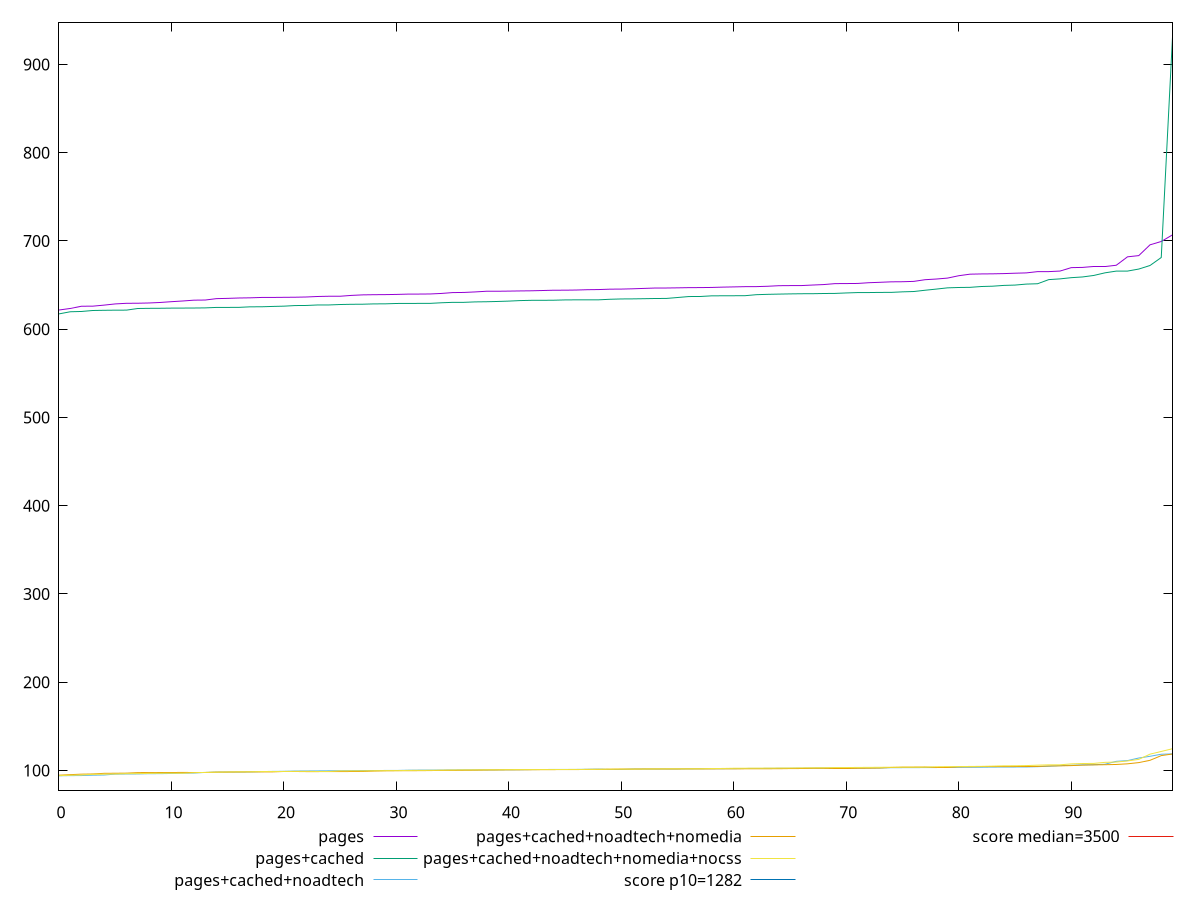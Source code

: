 reset

$pages <<EOF
0 621.6840000000002
1 623.4400000000005
2 625.9760000000003
3 626.0480000000003
4 627.2160000000001
5 628.5880000000006
6 629.3000000000001
7 629.3680000000002
8 629.6600000000003
9 630.2400000000005
10 631.1360000000003
11 631.9120000000004
12 632.8440000000004
13 632.9920000000001
14 634.5840000000005
15 634.8800000000001
16 635.3040000000003
17 635.5040000000002
18 635.9120000000008
19 635.9400000000003
20 636.0680000000007
21 636.1800000000002
22 636.4440000000001
23 637.0120000000002
24 637.2880000000004
25 637.3000000000004
26 638.2440000000004
27 638.8440000000002
28 639.0400000000004
29 639.1400000000002
30 639.3520000000002
31 639.6960000000001
32 639.7480000000006
33 639.8720000000003
34 640.4560000000001
35 641.4360000000004
36 641.5920000000001
37 642.1880000000003
38 642.9480000000003
39 642.9520000000001
40 643.1120000000003
41 643.3080000000004
42 643.4679999999998
43 643.7760000000001
44 644.1160000000004
45 644.144
46 644.3360000000002
47 644.7000000000002
48 644.8680000000003
49 645.3120000000001
50 645.4000000000005
51 645.7280000000003
52 646.1640000000004
53 646.5920000000006
54 646.6200000000002
55 646.8120000000004
56 647.0440000000003
57 647.1000000000004
58 647.2520000000002
59 647.6120000000004
60 647.8720000000003
61 648.1520000000004
62 648.1960000000005
63 648.5920000000004
64 649.2440000000004
65 649.3520000000003
66 649.3760000000005
67 649.9840000000002
68 650.5320000000002
69 651.5840000000002
70 651.6680000000003
71 651.7760000000005
72 652.6200000000003
73 653.0880000000005
74 653.6200000000006
75 653.7400000000007
76 654.1280000000006
77 656.0240000000003
78 656.7920000000008
79 657.8640000000003
80 660.5560000000002
81 662.2960000000002
82 662.5640000000004
83 662.6840000000002
84 662.9480000000003
85 663.3880000000001
86 663.744
87 665.1680000000005
88 665.2000000000004
89 665.8240000000003
90 669.7080000000003
91 669.9640000000004
92 671.4280000000001
93 671.4280000000001
94 672.412
95 681.9560000000001
96 683.3240000000006
97 695.5400000000003
98 699.3480000000001
99 706.8480000000004
EOF

$pagesCached <<EOF
0 617.2920000000004
1 619.7040000000006
2 620.0360000000003
3 621.1360000000001
4 621.3680000000004
5 621.5160000000002
6 621.5600000000006
7 623.4080000000001
8 623.5800000000003
9 623.66
10 623.8240000000004
11 623.8760000000003
12 623.9520000000002
13 624.1039999999998
14 624.6240000000003
15 624.6360000000004
16 624.6840000000002
17 625.3120000000004
18 625.3480000000005
19 625.7480000000003
20 626.0600000000003
21 626.7400000000001
22 626.8440000000003
23 627.4120000000004
24 627.4240000000004
25 627.9160000000003
26 628.1720000000001
27 628.2560000000003
28 628.6320000000002
29 628.6840000000004
30 629.0920000000002
31 629.1720000000004
32 629.1760000000004
33 629.2239999999999
34 629.9000000000003
35 630.3680000000004
36 630.384
37 630.884
38 631.0559999999999
39 631.376
40 631.7839999999999
41 632.3720000000003
42 632.6560000000003
43 632.68
44 632.7960000000003
45 633.1280000000004
46 633.212
47 633.2200000000001
48 633.2520000000004
49 633.8680000000004
50 634.2200000000004
51 634.3120000000004
52 634.5040000000001
53 634.7360000000006
54 634.7960000000002
55 635.8560000000002
56 636.9520000000002
57 636.9960000000001
58 637.7280000000003
59 637.816
60 637.8600000000006
61 637.9200000000003
62 639.0560000000002
63 639.4440000000002
64 639.7160000000003
65 639.9520000000003
66 640.1240000000005
67 640.1760000000002
68 640.3960000000006
69 640.5040000000001
70 641.0280000000002
71 641.444
72 641.4800000000004
73 641.6320000000002
74 641.6680000000002
75 642.2760000000001
76 642.6439999999998
77 644.0800000000003
78 645.4000000000004
79 646.8040000000007
80 647.212
81 647.3760000000002
82 648.3080000000003
83 648.6720000000001
84 649.56
85 649.9400000000003
86 651.0640000000003
87 651.4480000000003
88 656.1320000000004
89 656.9600000000005
90 658.3320000000003
91 659.1400000000001
92 660.848
93 663.8240000000002
94 665.772
95 665.8000000000002
96 668.0920000000002
97 672.1439999999999
98 681.2040000000001
99 930.9479999999994
EOF

$pagesCachedNoadtech <<EOF
0 93.94800000000002
1 94.11599999999999
2 94.19600000000001
3 94.60400000000003
4 94.796
5 95.836
6 95.98800000000003
7 96.04400000000001
8 96.31600000000002
9 96.352
10 96.564
11 96.93600000000004
12 97.06800000000003
13 97.73199999999999
14 98.11600000000001
15 98.164
16 98.20799999999998
17 98.36000000000001
18 98.71200000000002
19 98.92399999999998
20 99.02800000000002
21 99.32400000000001
22 99.41600000000001
23 99.50000000000001
24 99.596
25 99.64399999999998
26 99.73200000000004
27 99.85600000000001
28 99.92
29 99.972
30 99.988
31 100.25999999999999
32 100.352
33 100.35599999999998
34 100.37199999999999
35 100.46799999999999
36 100.53200000000001
37 100.564
38 100.584
39 100.66400000000002
40 100.768
41 100.808
42 100.99199999999999
43 101.05600000000001
44 101.14000000000001
45 101.16000000000003
46 101.16799999999999
47 101.31999999999998
48 101.476
49 101.48400000000001
50 101.48400000000002
51 101.576
52 101.592
53 101.60799999999998
54 101.64799999999997
55 101.696
56 101.82000000000001
57 101.89999999999999
58 101.98400000000001
59 101.99999999999999
60 102.02800000000002
61 102.22800000000001
62 102.244
63 102.34
64 102.40399999999998
65 102.436
66 102.52000000000001
67 102.592
68 102.66
69 102.68799999999999
70 102.70400000000001
71 102.72
72 102.76800000000003
73 102.828
74 103.088
75 103.13999999999999
76 103.144
77 103.26399999999998
78 103.28399999999999
79 103.31599999999997
80 103.58000000000001
81 103.608
82 103.644
83 103.80000000000001
84 103.84
85 103.88800000000002
86 103.932
87 104.25200000000004
88 104.74000000000001
89 105.41599999999998
90 105.89999999999998
91 106.33999999999997
92 106.456
93 107.032
94 110.316
95 111.17200000000003
96 114.06
97 116.02000000000001
98 118.35599999999998
99 118.69999999999999
EOF

$pagesCachedNoadtechNomedia <<EOF
0 94.61599999999999
1 95.22800000000001
2 95.78800000000003
3 95.98800000000001
4 96.72
5 96.82000000000002
6 96.95200000000003
7 97.52000000000002
8 97.616
9 97.624
10 97.66
11 97.73200000000003
12 97.99600000000001
13 97.99600000000004
14 98.06000000000002
15 98.15199999999999
16 98.272
17 98.32000000000002
18 98.33200000000002
19 98.36800000000002
20 98.55599999999998
21 98.55600000000001
22 98.66800000000002
23 98.67599999999999
24 98.732
25 98.74800000000002
26 98.75999999999999
27 98.85600000000002
28 99.29600000000002
29 99.57599999999995
30 99.684
31 99.70000000000002
32 99.74400000000001
33 99.85200000000002
34 100.036
35 100.06400000000002
36 100.19600000000001
37 100.292
38 100.48000000000003
39 100.56400000000001
40 100.684
41 100.72
42 100.79200000000003
43 100.89600000000002
44 100.93999999999998
45 100.968
46 100.976
47 101.156
48 101.22400000000003
49 101.38000000000001
50 101.5
51 101.536
52 101.64000000000001
53 101.66000000000001
54 101.66799999999999
55 101.696
56 101.72
57 101.74000000000001
58 101.75999999999999
59 101.80000000000003
60 101.82400000000001
61 101.85600000000001
62 101.89200000000001
63 101.916
64 101.94800000000001
65 102.11199999999998
66 102.164
67 102.38399999999999
68 102.39199999999998
69 102.44799999999998
70 102.44799999999998
71 102.46800000000002
72 102.564
73 102.75200000000002
74 103.392
75 103.688
76 103.74000000000002
77 103.824
78 103.87999999999997
79 103.87999999999998
80 104.09199999999998
81 104.15200000000002
82 104.352
83 104.372
84 104.38799999999999
85 104.424
86 104.45599999999999
87 104.55600000000003
88 105.08399999999999
89 105.20800000000001
90 105.47999999999999
91 106.016
92 106.32400000000003
93 106.488
94 106.76399999999998
95 107.492
96 108.88
97 111.47199999999998
98 116.792
99 118.63599999999997
EOF

$pagesCachedNoadtechNomediaNocss <<EOF
0 94.088
1 94.49600000000004
2 94.78800000000001
3 95.62
4 95.748
5 95.94800000000002
6 96.32000000000001
7 96.36399999999999
8 96.66400000000002
9 96.78399999999999
10 96.81600000000002
11 96.83200000000002
12 97.41199999999999
13 97.76400000000001
14 98.024
15 98.24400000000001
16 98.39999999999998
17 98.47599999999998
18 98.77600000000001
19 98.78399999999999
20 98.84
21 98.93600000000002
22 98.96000000000001
23 99.32400000000001
24 99.32800000000002
25 99.45600000000002
26 99.52799999999998
27 99.548
28 99.66000000000003
29 99.74400000000003
30 99.75999999999999
31 100.00799999999998
32 100.096
33 100.124
34 100.3
35 100.468
36 100.60400000000001
37 100.64399999999998
38 100.72800000000001
39 100.77600000000001
40 100.93200000000002
41 100.96000000000001
42 100.992
43 100.99599999999998
44 101.01200000000001
45 101.08
46 101.14000000000001
47 101.18400000000001
48 101.27199999999998
49 101.452
50 101.51599999999999
51 101.52399999999999
52 101.608
53 101.69999999999999
54 101.77600000000002
55 101.78400000000002
56 101.84400000000004
57 101.89999999999998
58 102.168
59 102.24000000000001
60 102.47600000000001
61 102.51999999999998
62 102.564
63 102.63199999999998
64 102.69599999999998
65 102.756
66 102.896
67 102.96800000000002
68 103.04400000000001
69 103.256
70 103.27599999999998
71 103.40800000000002
72 103.47199999999998
73 103.57600000000001
74 103.644
75 103.672
76 103.704
77 103.74799999999999
78 104.16800000000002
79 104.31599999999999
80 104.37600000000002
81 104.52000000000002
82 104.62799999999999
83 104.884
84 105.22
85 105.27599999999998
86 105.50400000000002
87 105.98399999999998
88 106.34799999999998
89 106.372
90 107.424
91 107.83200000000004
92 107.95200000000001
93 109.17599999999999
94 109.46399999999998
95 110.744
96 112.51600000000002
97 118.46400000000003
98 121.51200000000003
99 124.60800000000002
EOF

set key outside below
set xrange [0:99]
set yrange [77.20800000000003:947.6879999999994]
set trange [77.20800000000003:947.6879999999994]
set terminal svg size 640, 580 enhanced background rgb 'white'
set output "report_00018_2021-02-10T15-25-16.877Z/bootup-time/comparison/sorted/all_raw.svg"

plot $pages title "pages" with line, \
     $pagesCached title "pages+cached" with line, \
     $pagesCachedNoadtech title "pages+cached+noadtech" with line, \
     $pagesCachedNoadtechNomedia title "pages+cached+noadtech+nomedia" with line, \
     $pagesCachedNoadtechNomediaNocss title "pages+cached+noadtech+nomedia+nocss" with line, \
     1282 title "score p10=1282", \
     3500 title "score median=3500"

reset

